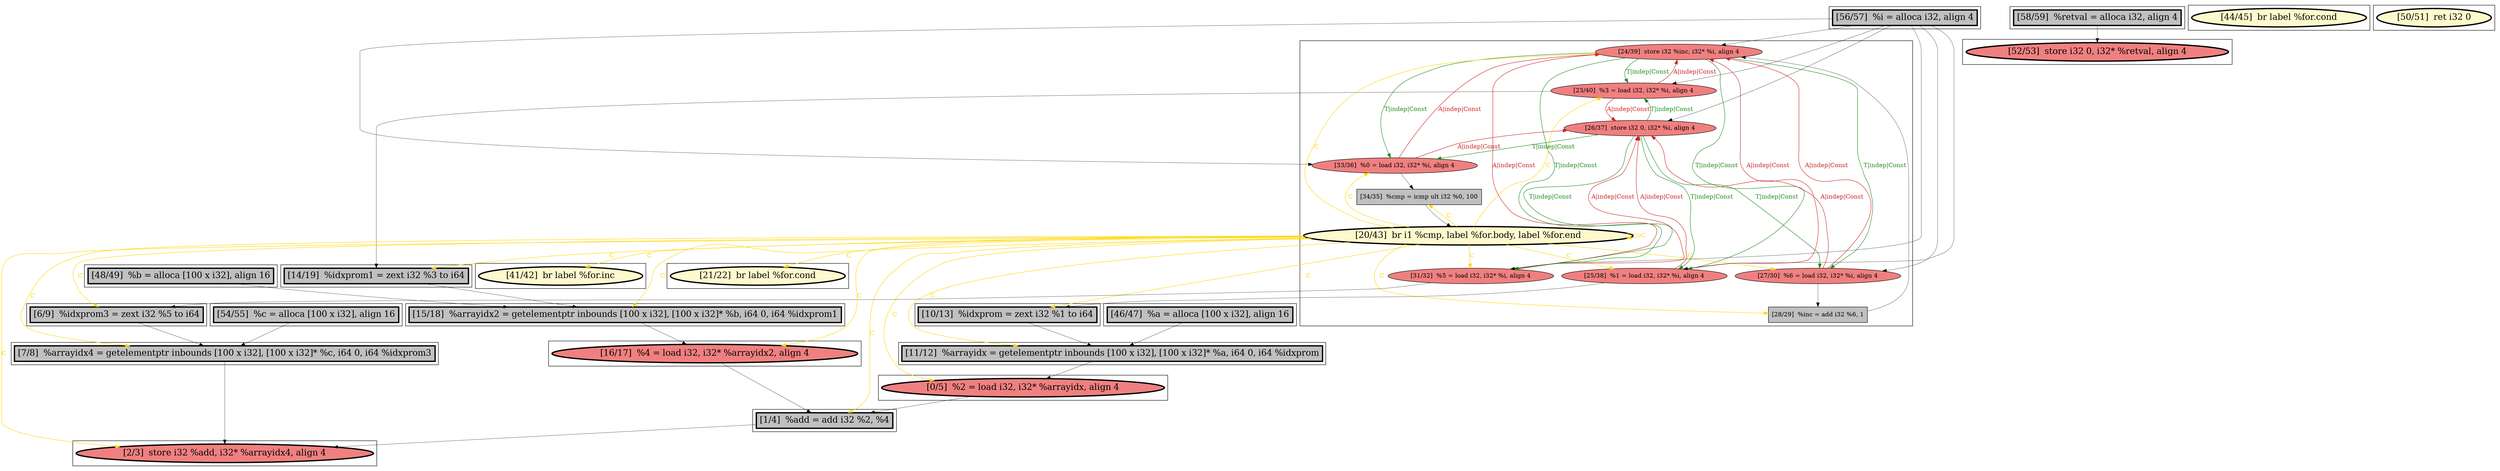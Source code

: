 
digraph G {



node136->node139 [style=solid,color=forestgreen,label="T|indep|Const",penwidth=1.0,fontcolor=forestgreen ]
node136->node135 [style=solid,color=forestgreen,label="T|indep|Const",penwidth=1.0,fontcolor=forestgreen ]
node133->node132 [style=solid,color=gold,label="C",penwidth=1.0,fontcolor=gold ]
node131->node137 [style=solid,color=firebrick3,label="A|indep|Const",penwidth=1.0,fontcolor=firebrick3 ]
node133->node111 [style=solid,color=gold,label="C",penwidth=1.0,fontcolor=gold ]
node133->node118 [style=solid,color=gold,label="C",penwidth=1.0,fontcolor=gold ]
node137->node132 [style=solid,color=forestgreen,label="T|indep|Const",penwidth=1.0,fontcolor=forestgreen ]
node114->node112 [style=solid,color=black,label="",penwidth=0.5,fontcolor=black ]
node134->node136 [style=solid,color=firebrick3,label="A|indep|Const",penwidth=1.0,fontcolor=firebrick3 ]
node119->node129 [style=solid,color=black,label="",penwidth=0.5,fontcolor=black ]
node138->node133 [style=solid,color=black,label="",penwidth=0.5,fontcolor=black ]
node139->node137 [style=solid,color=firebrick3,label="A|indep|Const",penwidth=1.0,fontcolor=firebrick3 ]
node123->node134 [style=solid,color=black,label="",penwidth=0.5,fontcolor=black ]
node123->node132 [style=solid,color=black,label="",penwidth=0.5,fontcolor=black ]
node123->node135 [style=solid,color=black,label="",penwidth=0.5,fontcolor=black ]
node124->node122 [style=solid,color=black,label="",penwidth=0.5,fontcolor=black ]
node118->node119 [style=solid,color=black,label="",penwidth=0.5,fontcolor=black ]
node112->node111 [style=solid,color=black,label="",penwidth=0.5,fontcolor=black ]
node139->node136 [style=solid,color=firebrick3,label="A|indep|Const",penwidth=1.0,fontcolor=firebrick3 ]
node123->node139 [style=solid,color=black,label="",penwidth=0.5,fontcolor=black ]
node117->node118 [style=solid,color=black,label="",penwidth=0.5,fontcolor=black ]
node137->node135 [style=solid,color=forestgreen,label="T|indep|Const",penwidth=1.0,fontcolor=forestgreen ]
node123->node136 [style=solid,color=black,label="",penwidth=0.5,fontcolor=black ]
node133->node139 [style=solid,color=gold,label="C",penwidth=1.0,fontcolor=gold ]
node132->node136 [style=solid,color=firebrick3,label="A|indep|Const",penwidth=1.0,fontcolor=firebrick3 ]
node132->node137 [style=solid,color=firebrick3,label="A|indep|Const",penwidth=1.0,fontcolor=firebrick3 ]
node133->node135 [style=solid,color=gold,label="C",penwidth=1.0,fontcolor=gold ]
node139->node125 [style=solid,color=black,label="",penwidth=0.5,fontcolor=black ]
node123->node131 [style=solid,color=black,label="",penwidth=0.5,fontcolor=black ]
node137->node139 [style=solid,color=forestgreen,label="T|indep|Const",penwidth=1.0,fontcolor=forestgreen ]
node131->node136 [style=solid,color=firebrick3,label="A|indep|Const",penwidth=1.0,fontcolor=firebrick3 ]
node133->node129 [style=solid,color=gold,label="C",penwidth=1.0,fontcolor=gold ]
node133->node114 [style=solid,color=gold,label="C",penwidth=1.0,fontcolor=gold ]
node133->node122 [style=solid,color=gold,label="C",penwidth=1.0,fontcolor=gold ]
node137->node134 [style=solid,color=forestgreen,label="T|indep|Const",penwidth=1.0,fontcolor=forestgreen ]
node133->node112 [style=solid,color=gold,label="C",penwidth=1.0,fontcolor=gold ]
node133->node136 [style=solid,color=gold,label="C",penwidth=1.0,fontcolor=gold ]
node133->node126 [style=solid,color=gold,label="C",penwidth=1.0,fontcolor=gold ]
node133->node133 [style=solid,color=gold,label="C",penwidth=1.0,fontcolor=gold ]
node137->node131 [style=solid,color=forestgreen,label="T|indep|Const",penwidth=1.0,fontcolor=forestgreen ]
node133->node130 [style=solid,color=gold,label="C",penwidth=1.0,fontcolor=gold ]
node135->node138 [style=solid,color=black,label="",penwidth=0.5,fontcolor=black ]
node133->node113 [style=solid,color=gold,label="C",penwidth=1.0,fontcolor=gold ]
node135->node137 [style=solid,color=firebrick3,label="A|indep|Const",penwidth=1.0,fontcolor=firebrick3 ]
node135->node136 [style=solid,color=firebrick3,label="A|indep|Const",penwidth=1.0,fontcolor=firebrick3 ]
node127->node122 [style=solid,color=black,label="",penwidth=0.5,fontcolor=black ]
node136->node132 [style=solid,color=forestgreen,label="T|indep|Const",penwidth=1.0,fontcolor=forestgreen ]
node121->node115 [style=solid,color=black,label="",penwidth=0.5,fontcolor=black ]
node116->node112 [style=solid,color=black,label="",penwidth=0.5,fontcolor=black ]
node133->node140 [style=solid,color=gold,label="C",penwidth=1.0,fontcolor=gold ]
node134->node137 [style=solid,color=firebrick3,label="A|indep|Const",penwidth=1.0,fontcolor=firebrick3 ]
node133->node125 [style=solid,color=gold,label="C",penwidth=1.0,fontcolor=gold ]
node133->node131 [style=solid,color=gold,label="C",penwidth=1.0,fontcolor=gold ]
node113->node129 [style=solid,color=black,label="",penwidth=0.5,fontcolor=black ]
node122->node113 [style=solid,color=black,label="",penwidth=0.5,fontcolor=black ]
node123->node137 [style=solid,color=black,label="",penwidth=0.5,fontcolor=black ]
node132->node114 [style=solid,color=black,label="",penwidth=0.5,fontcolor=black ]
node133->node124 [style=solid,color=gold,label="C",penwidth=1.0,fontcolor=gold ]
node130->node136 [style=solid,color=black,label="",penwidth=0.5,fontcolor=black ]
node134->node124 [style=solid,color=black,label="",penwidth=0.5,fontcolor=black ]
node133->node138 [style=solid,color=gold,label="C",penwidth=1.0,fontcolor=gold ]
node133->node134 [style=solid,color=gold,label="C",penwidth=1.0,fontcolor=gold ]
node131->node130 [style=solid,color=black,label="",penwidth=0.5,fontcolor=black ]
node133->node119 [style=solid,color=gold,label="C",penwidth=1.0,fontcolor=gold ]
node125->node118 [style=solid,color=black,label="",penwidth=0.5,fontcolor=black ]
node136->node134 [style=solid,color=forestgreen,label="T|indep|Const",penwidth=1.0,fontcolor=forestgreen ]
node129->node111 [style=solid,color=black,label="",penwidth=0.5,fontcolor=black ]
node136->node131 [style=solid,color=forestgreen,label="T|indep|Const",penwidth=1.0,fontcolor=forestgreen ]


subgraph cluster20 {


node140 [penwidth=3.0,fontsize=20,fillcolor=lemonchiffon,label="[21/22]  br label %for.cond",shape=ellipse,style=filled ]



}

subgraph cluster18 {


node129 [penwidth=3.0,fontsize=20,fillcolor=grey,label="[1/4]  %add = add i32 %2, %4",shape=rectangle,style=filled ]



}

subgraph cluster16 {


node127 [penwidth=3.0,fontsize=20,fillcolor=grey,label="[46/47]  %a = alloca [100 x i32], align 16",shape=rectangle,style=filled ]



}

subgraph cluster17 {


node128 [penwidth=3.0,fontsize=20,fillcolor=lemonchiffon,label="[44/45]  br label %for.cond",shape=ellipse,style=filled ]



}

subgraph cluster4 {


node115 [penwidth=3.0,fontsize=20,fillcolor=lightcoral,label="[52/53]  store i32 0, i32* %retval, align 4",shape=ellipse,style=filled ]



}

subgraph cluster3 {


node114 [penwidth=3.0,fontsize=20,fillcolor=grey,label="[6/9]  %idxprom3 = zext i32 %5 to i64",shape=rectangle,style=filled ]



}

subgraph cluster2 {


node113 [penwidth=3.0,fontsize=20,fillcolor=lightcoral,label="[0/5]  %2 = load i32, i32* %arrayidx, align 4",shape=ellipse,style=filled ]



}

subgraph cluster1 {


node112 [penwidth=3.0,fontsize=20,fillcolor=grey,label="[7/8]  %arrayidx4 = getelementptr inbounds [100 x i32], [100 x i32]* %c, i64 0, i64 %idxprom3",shape=rectangle,style=filled ]



}

subgraph cluster12 {


node123 [penwidth=3.0,fontsize=20,fillcolor=grey,label="[56/57]  %i = alloca i32, align 4",shape=rectangle,style=filled ]



}

subgraph cluster5 {


node116 [penwidth=3.0,fontsize=20,fillcolor=grey,label="[54/55]  %c = alloca [100 x i32], align 16",shape=rectangle,style=filled ]



}

subgraph cluster0 {


node111 [penwidth=3.0,fontsize=20,fillcolor=lightcoral,label="[2/3]  store i32 %add, i32* %arrayidx4, align 4",shape=ellipse,style=filled ]



}

subgraph cluster6 {


node117 [penwidth=3.0,fontsize=20,fillcolor=grey,label="[48/49]  %b = alloca [100 x i32], align 16",shape=rectangle,style=filled ]



}

subgraph cluster14 {


node125 [penwidth=3.0,fontsize=20,fillcolor=grey,label="[14/19]  %idxprom1 = zext i32 %3 to i64",shape=rectangle,style=filled ]



}

subgraph cluster7 {


node118 [penwidth=3.0,fontsize=20,fillcolor=grey,label="[15/18]  %arrayidx2 = getelementptr inbounds [100 x i32], [100 x i32]* %b, i64 0, i64 %idxprom1",shape=rectangle,style=filled ]



}

subgraph cluster8 {


node119 [penwidth=3.0,fontsize=20,fillcolor=lightcoral,label="[16/17]  %4 = load i32, i32* %arrayidx2, align 4",shape=ellipse,style=filled ]



}

subgraph cluster9 {


node120 [penwidth=3.0,fontsize=20,fillcolor=lemonchiffon,label="[50/51]  ret i32 0",shape=ellipse,style=filled ]



}

subgraph cluster19 {


node138 [fillcolor=grey,label="[34/35]  %cmp = icmp ult i32 %0, 100",shape=rectangle,style=filled ]
node136 [fillcolor=lightcoral,label="[24/39]  store i32 %inc, i32* %i, align 4",shape=ellipse,style=filled ]
node130 [fillcolor=grey,label="[28/29]  %inc = add i32 %6, 1",shape=rectangle,style=filled ]
node132 [fillcolor=lightcoral,label="[31/32]  %5 = load i32, i32* %i, align 4",shape=ellipse,style=filled ]
node133 [penwidth=3.0,fontsize=20,fillcolor=lemonchiffon,label="[20/43]  br i1 %cmp, label %for.body, label %for.end",shape=ellipse,style=filled ]
node137 [fillcolor=lightcoral,label="[26/37]  store i32 0, i32* %i, align 4",shape=ellipse,style=filled ]
node131 [fillcolor=lightcoral,label="[27/30]  %6 = load i32, i32* %i, align 4",shape=ellipse,style=filled ]
node134 [fillcolor=lightcoral,label="[25/38]  %1 = load i32, i32* %i, align 4",shape=ellipse,style=filled ]
node139 [fillcolor=lightcoral,label="[23/40]  %3 = load i32, i32* %i, align 4",shape=ellipse,style=filled ]
node135 [fillcolor=lightcoral,label="[33/36]  %0 = load i32, i32* %i, align 4",shape=ellipse,style=filled ]



}

subgraph cluster10 {


node121 [penwidth=3.0,fontsize=20,fillcolor=grey,label="[58/59]  %retval = alloca i32, align 4",shape=rectangle,style=filled ]



}

subgraph cluster11 {


node122 [penwidth=3.0,fontsize=20,fillcolor=grey,label="[11/12]  %arrayidx = getelementptr inbounds [100 x i32], [100 x i32]* %a, i64 0, i64 %idxprom",shape=rectangle,style=filled ]



}

subgraph cluster13 {


node124 [penwidth=3.0,fontsize=20,fillcolor=grey,label="[10/13]  %idxprom = zext i32 %1 to i64",shape=rectangle,style=filled ]



}

subgraph cluster15 {


node126 [penwidth=3.0,fontsize=20,fillcolor=lemonchiffon,label="[41/42]  br label %for.inc",shape=ellipse,style=filled ]



}

}
